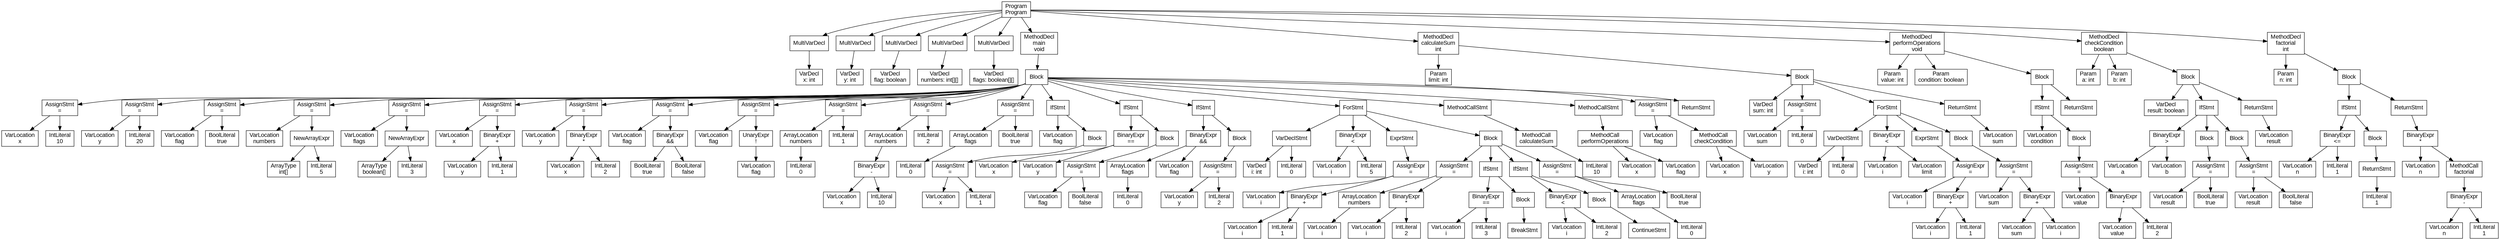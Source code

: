 digraph AST {
    node [shape=box, fontname="Arial"];
    edge [fontname="Arial"];
    rankdir=TB;
    node1 [label="Program\nProgram"];
    node1 -> node2;
    node2 [label="MultiVarDecl"];
    node2 -> node3;
    node3 [label="VarDecl\nx: int"];
    node1 -> node4;
    node4 [label="MultiVarDecl"];
    node4 -> node5;
    node5 [label="VarDecl\ny: int"];
    node1 -> node6;
    node6 [label="MultiVarDecl"];
    node6 -> node7;
    node7 [label="VarDecl\nflag: boolean"];
    node1 -> node8;
    node8 [label="MultiVarDecl"];
    node8 -> node9;
    node9 [label="VarDecl\nnumbers: int[][]"];
    node1 -> node10;
    node10 [label="MultiVarDecl"];
    node10 -> node11;
    node11 [label="VarDecl\nflags: boolean[][]"];
    node1 -> node12;
    node12 [label="MethodDecl\nmain\nvoid"];
    node12 -> node13;
    node13 [label="Block"];
    node13 -> node14;
    node14 [label="AssignStmt\n="];
    node14 -> node15;
    node14 -> node16;
    node15 [label="VarLocation\nx"];
    node16 [label="IntLiteral\n10"];
    node13 -> node17;
    node17 [label="AssignStmt\n="];
    node17 -> node18;
    node17 -> node19;
    node18 [label="VarLocation\ny"];
    node19 [label="IntLiteral\n20"];
    node13 -> node20;
    node20 [label="AssignStmt\n="];
    node20 -> node21;
    node20 -> node22;
    node21 [label="VarLocation\nflag"];
    node22 [label="BoolLiteral\ntrue"];
    node13 -> node23;
    node23 [label="AssignStmt\n="];
    node23 -> node24;
    node23 -> node25;
    node24 [label="VarLocation\nnumbers"];
    node25 [label="NewArrayExpr"];
    node25 -> node26;
    node26 [label="ArrayType\nint[]"];
    node25 -> node27;
    node27 [label="IntLiteral\n5"];
    node13 -> node28;
    node28 [label="AssignStmt\n="];
    node28 -> node29;
    node28 -> node30;
    node29 [label="VarLocation\nflags"];
    node30 [label="NewArrayExpr"];
    node30 -> node31;
    node31 [label="ArrayType\nboolean[]"];
    node30 -> node32;
    node32 [label="IntLiteral\n3"];
    node13 -> node33;
    node33 [label="AssignStmt\n="];
    node33 -> node34;
    node33 -> node35;
    node34 [label="VarLocation\nx"];
    node35 [label="BinaryExpr\n+"];
    node35 -> node36;
    node35 -> node37;
    node36 [label="VarLocation\ny"];
    node37 [label="IntLiteral\n1"];
    node13 -> node38;
    node38 [label="AssignStmt\n="];
    node38 -> node39;
    node38 -> node40;
    node39 [label="VarLocation\ny"];
    node40 [label="BinaryExpr\n*"];
    node40 -> node41;
    node40 -> node42;
    node41 [label="VarLocation\nx"];
    node42 [label="IntLiteral\n2"];
    node13 -> node43;
    node43 [label="AssignStmt\n="];
    node43 -> node44;
    node43 -> node45;
    node44 [label="VarLocation\nflag"];
    node45 [label="BinaryExpr\n&&"];
    node45 -> node46;
    node45 -> node47;
    node46 [label="BoolLiteral\ntrue"];
    node47 [label="BoolLiteral\nfalse"];
    node13 -> node48;
    node48 [label="AssignStmt\n="];
    node48 -> node49;
    node48 -> node50;
    node49 [label="VarLocation\nflag"];
    node50 [label="UnaryExpr\n!"];
    node50 -> node51;
    node51 [label="VarLocation\nflag"];
    node13 -> node52;
    node52 [label="AssignStmt\n="];
    node52 -> node53;
    node52 -> node54;
    node53 [label="ArrayLocation\nnumbers"];
    node53 -> node55;
    node55 [label="IntLiteral\n0"];
    node54 [label="IntLiteral\n1"];
    node13 -> node56;
    node56 [label="AssignStmt\n="];
    node56 -> node57;
    node56 -> node58;
    node57 [label="ArrayLocation\nnumbers"];
    node57 -> node59;
    node59 [label="BinaryExpr\n-"];
    node59 -> node60;
    node59 -> node61;
    node60 [label="VarLocation\nx"];
    node61 [label="IntLiteral\n10"];
    node58 [label="IntLiteral\n2"];
    node13 -> node62;
    node62 [label="AssignStmt\n="];
    node62 -> node63;
    node62 -> node64;
    node63 [label="ArrayLocation\nflags"];
    node63 -> node65;
    node65 [label="IntLiteral\n0"];
    node64 [label="BoolLiteral\ntrue"];
    node13 -> node66;
    node66 [label="IfStmt"];
    node66 -> node67;
    node67 [label="VarLocation\nflag"];
    node66 -> node68;
    node68 [label="Block"];
    node68 -> node69;
    node69 [label="AssignStmt\n="];
    node69 -> node70;
    node69 -> node71;
    node70 [label="VarLocation\nx"];
    node71 [label="IntLiteral\n1"];
    node13 -> node72;
    node72 [label="IfStmt"];
    node72 -> node73;
    node73 [label="BinaryExpr\n=="];
    node73 -> node74;
    node73 -> node75;
    node74 [label="VarLocation\nx"];
    node75 [label="VarLocation\ny"];
    node72 -> node76;
    node76 [label="Block"];
    node76 -> node77;
    node77 [label="AssignStmt\n="];
    node77 -> node78;
    node77 -> node79;
    node78 [label="VarLocation\nflag"];
    node79 [label="BoolLiteral\nfalse"];
    node13 -> node80;
    node80 [label="IfStmt"];
    node80 -> node81;
    node81 [label="BinaryExpr\n&&"];
    node81 -> node82;
    node81 -> node83;
    node82 [label="ArrayLocation\nflags"];
    node82 -> node84;
    node84 [label="IntLiteral\n0"];
    node83 [label="VarLocation\nflag"];
    node80 -> node85;
    node85 [label="Block"];
    node85 -> node86;
    node86 [label="AssignStmt\n="];
    node86 -> node87;
    node86 -> node88;
    node87 [label="VarLocation\ny"];
    node88 [label="IntLiteral\n2"];
    node13 -> node89;
    node89 [label="ForStmt"];
    node89 -> node90;
    node90 [label="VarDeclStmt"];
    node90 -> node91;
    node91 [label="VarDecl\ni: int"];
    node90 -> node92;
    node92 [label="IntLiteral\n0"];
    node89 -> node93;
    node93 [label="BinaryExpr\n<"];
    node93 -> node94;
    node93 -> node95;
    node94 [label="VarLocation\ni"];
    node95 [label="IntLiteral\n5"];
    node89 -> node96;
    node96 [label="ExprStmt"];
    node96 -> node97;
    node97 [label="AssignExpr\n="];
    node97 -> node98;
    node97 -> node99;
    node98 [label="VarLocation\ni"];
    node99 [label="BinaryExpr\n+"];
    node99 -> node100;
    node99 -> node101;
    node100 [label="VarLocation\ni"];
    node101 [label="IntLiteral\n1"];
    node89 -> node102;
    node102 [label="Block"];
    node102 -> node103;
    node103 [label="AssignStmt\n="];
    node103 -> node104;
    node103 -> node105;
    node104 [label="ArrayLocation\nnumbers"];
    node104 -> node106;
    node106 [label="VarLocation\ni"];
    node105 [label="BinaryExpr\n*"];
    node105 -> node107;
    node105 -> node108;
    node107 [label="VarLocation\ni"];
    node108 [label="IntLiteral\n2"];
    node102 -> node109;
    node109 [label="IfStmt"];
    node109 -> node110;
    node110 [label="BinaryExpr\n=="];
    node110 -> node111;
    node110 -> node112;
    node111 [label="VarLocation\ni"];
    node112 [label="IntLiteral\n3"];
    node109 -> node113;
    node113 [label="Block"];
    node113 -> node114;
    node114 [label="BreakStmt"];
    node102 -> node115;
    node115 [label="IfStmt"];
    node115 -> node116;
    node116 [label="BinaryExpr\n<"];
    node116 -> node117;
    node116 -> node118;
    node117 [label="VarLocation\ni"];
    node118 [label="IntLiteral\n2"];
    node115 -> node119;
    node119 [label="Block"];
    node119 -> node120;
    node120 [label="ContinueStmt"];
    node102 -> node121;
    node121 [label="AssignStmt\n="];
    node121 -> node122;
    node121 -> node123;
    node122 [label="ArrayLocation\nflags"];
    node122 -> node124;
    node124 [label="IntLiteral\n0"];
    node123 [label="BoolLiteral\ntrue"];
    node13 -> node125;
    node125 [label="MethodCallStmt"];
    node125 -> node126;
    node126 [label="MethodCall\ncalculateSum"];
    node126 -> node127;
    node127 [label="IntLiteral\n10"];
    node13 -> node128;
    node128 [label="MethodCallStmt"];
    node128 -> node129;
    node129 [label="MethodCall\nperformOperations"];
    node129 -> node130;
    node130 [label="VarLocation\nx"];
    node129 -> node131;
    node131 [label="VarLocation\nflag"];
    node13 -> node132;
    node132 [label="AssignStmt\n="];
    node132 -> node133;
    node132 -> node134;
    node133 [label="VarLocation\nflag"];
    node134 [label="MethodCall\ncheckCondition"];
    node134 -> node135;
    node135 [label="VarLocation\nx"];
    node134 -> node136;
    node136 [label="VarLocation\ny"];
    node13 -> node137;
    node137 [label="ReturnStmt"];
    node1 -> node138;
    node138 [label="MethodDecl\ncalculateSum\nint"];
    node138 -> node139;
    node139 [label="Param\nlimit: int"];
    node138 -> node140;
    node140 [label="Block"];
    node140 -> node141;
    node141 [label="VarDecl\nsum: int"];
    node140 -> node142;
    node142 [label="AssignStmt\n="];
    node142 -> node143;
    node142 -> node144;
    node143 [label="VarLocation\nsum"];
    node144 [label="IntLiteral\n0"];
    node140 -> node145;
    node145 [label="ForStmt"];
    node145 -> node146;
    node146 [label="VarDeclStmt"];
    node146 -> node147;
    node147 [label="VarDecl\ni: int"];
    node146 -> node148;
    node148 [label="IntLiteral\n0"];
    node145 -> node149;
    node149 [label="BinaryExpr\n<"];
    node149 -> node150;
    node149 -> node151;
    node150 [label="VarLocation\ni"];
    node151 [label="VarLocation\nlimit"];
    node145 -> node152;
    node152 [label="ExprStmt"];
    node152 -> node153;
    node153 [label="AssignExpr\n="];
    node153 -> node154;
    node153 -> node155;
    node154 [label="VarLocation\ni"];
    node155 [label="BinaryExpr\n+"];
    node155 -> node156;
    node155 -> node157;
    node156 [label="VarLocation\ni"];
    node157 [label="IntLiteral\n1"];
    node145 -> node158;
    node158 [label="Block"];
    node158 -> node159;
    node159 [label="AssignStmt\n="];
    node159 -> node160;
    node159 -> node161;
    node160 [label="VarLocation\nsum"];
    node161 [label="BinaryExpr\n+"];
    node161 -> node162;
    node161 -> node163;
    node162 [label="VarLocation\nsum"];
    node163 [label="VarLocation\ni"];
    node140 -> node164;
    node164 [label="ReturnStmt"];
    node164 -> node165;
    node165 [label="VarLocation\nsum"];
    node1 -> node166;
    node166 [label="MethodDecl\nperformOperations\nvoid"];
    node166 -> node167;
    node167 [label="Param\nvalue: int"];
    node166 -> node168;
    node168 [label="Param\ncondition: boolean"];
    node166 -> node169;
    node169 [label="Block"];
    node169 -> node170;
    node170 [label="IfStmt"];
    node170 -> node171;
    node171 [label="VarLocation\ncondition"];
    node170 -> node172;
    node172 [label="Block"];
    node172 -> node173;
    node173 [label="AssignStmt\n="];
    node173 -> node174;
    node173 -> node175;
    node174 [label="VarLocation\nvalue"];
    node175 [label="BinaryExpr\n*"];
    node175 -> node176;
    node175 -> node177;
    node176 [label="VarLocation\nvalue"];
    node177 [label="IntLiteral\n2"];
    node169 -> node178;
    node178 [label="ReturnStmt"];
    node1 -> node179;
    node179 [label="MethodDecl\ncheckCondition\nboolean"];
    node179 -> node180;
    node180 [label="Param\na: int"];
    node179 -> node181;
    node181 [label="Param\nb: int"];
    node179 -> node182;
    node182 [label="Block"];
    node182 -> node183;
    node183 [label="VarDecl\nresult: boolean"];
    node182 -> node184;
    node184 [label="IfStmt"];
    node184 -> node185;
    node185 [label="BinaryExpr\n>"];
    node185 -> node186;
    node185 -> node187;
    node186 [label="VarLocation\na"];
    node187 [label="VarLocation\nb"];
    node184 -> node188;
    node188 [label="Block"];
    node188 -> node189;
    node189 [label="AssignStmt\n="];
    node189 -> node190;
    node189 -> node191;
    node190 [label="VarLocation\nresult"];
    node191 [label="BoolLiteral\ntrue"];
    node184 -> node192;
    node192 [label="Block"];
    node192 -> node193;
    node193 [label="AssignStmt\n="];
    node193 -> node194;
    node193 -> node195;
    node194 [label="VarLocation\nresult"];
    node195 [label="BoolLiteral\nfalse"];
    node182 -> node196;
    node196 [label="ReturnStmt"];
    node196 -> node197;
    node197 [label="VarLocation\nresult"];
    node1 -> node198;
    node198 [label="MethodDecl\nfactorial\nint"];
    node198 -> node199;
    node199 [label="Param\nn: int"];
    node198 -> node200;
    node200 [label="Block"];
    node200 -> node201;
    node201 [label="IfStmt"];
    node201 -> node202;
    node202 [label="BinaryExpr\n<="];
    node202 -> node203;
    node202 -> node204;
    node203 [label="VarLocation\nn"];
    node204 [label="IntLiteral\n1"];
    node201 -> node205;
    node205 [label="Block"];
    node205 -> node206;
    node206 [label="ReturnStmt"];
    node206 -> node207;
    node207 [label="IntLiteral\n1"];
    node200 -> node208;
    node208 [label="ReturnStmt"];
    node208 -> node209;
    node209 [label="BinaryExpr\n*"];
    node209 -> node210;
    node209 -> node211;
    node210 [label="VarLocation\nn"];
    node211 [label="MethodCall\nfactorial"];
    node211 -> node212;
    node212 [label="BinaryExpr\n-"];
    node212 -> node213;
    node212 -> node214;
    node213 [label="VarLocation\nn"];
    node214 [label="IntLiteral\n1"];
}
